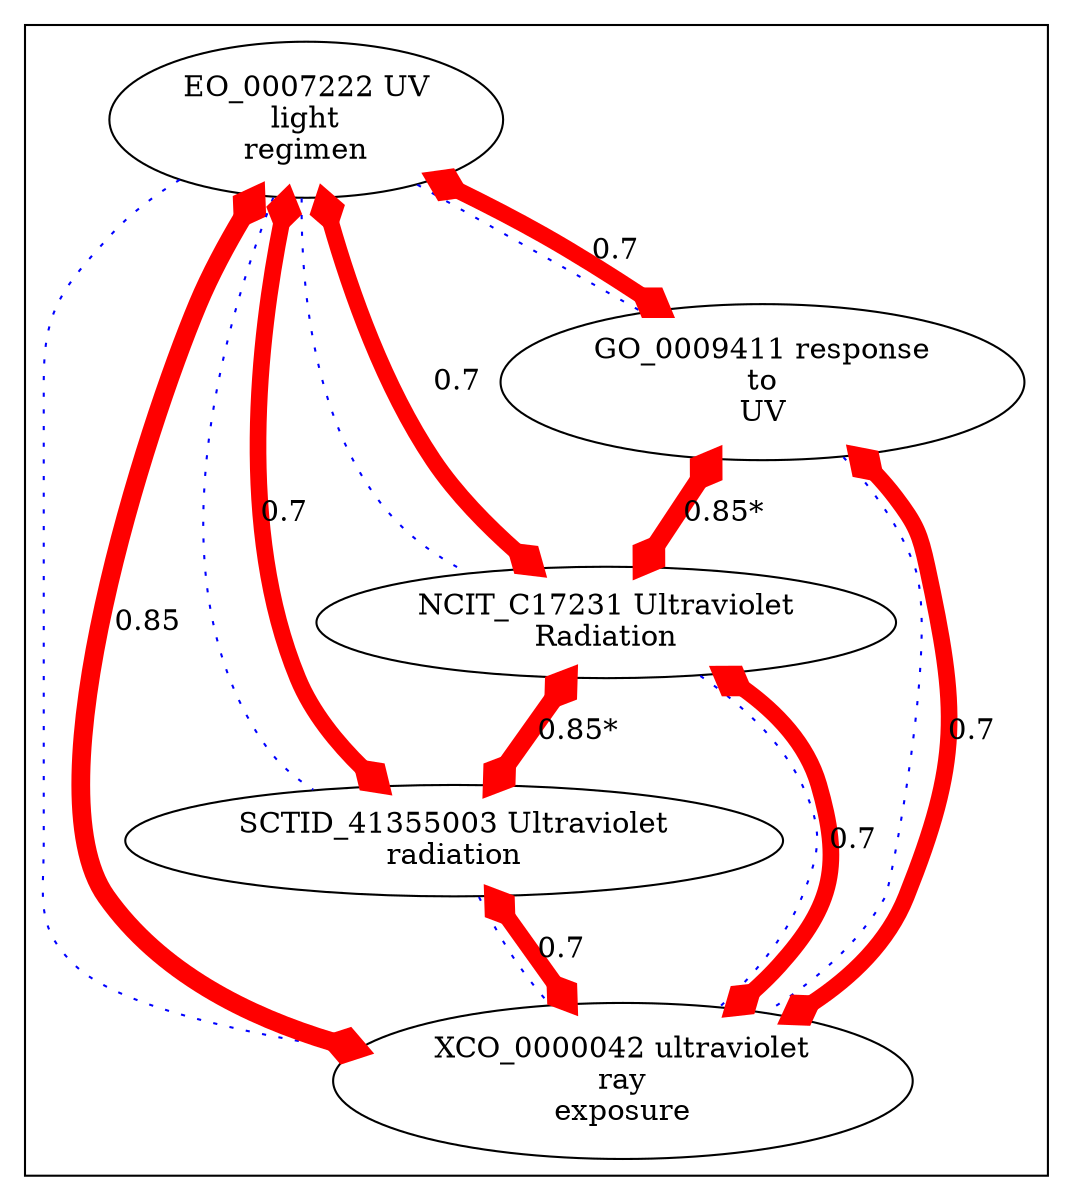 digraph cliquegraph {
subgraph cluster_XCO_0000042 {XCO_0000042 [ label="XCO_0000042 ultraviolet
ray
exposure" ];
SCTID_41355003 [ label="SCTID_41355003 Ultraviolet
radiation" ];
NCIT_C17231 [ label="NCIT_C17231 Ultraviolet
Radiation" ];
GO_0009411 [ label="GO_0009411 response
to
UV" ];
EO_0007222 [ label="EO_0007222 UV
light
regimen" ];}
NCIT_C17231 -> XCO_0000042 [ arrowhead = none, penwidth=1, color=blue, label="", style=dotted]

EO_0007222 -> SCTID_41355003 [ arrowhead = none, penwidth=1, color=blue, label="", style=dotted]

SCTID_41355003 -> XCO_0000042 [ arrowhead = none, penwidth=1, color=blue, label="", style=dotted]

EO_0007222 -> NCIT_C17231 [ arrowhead = none, penwidth=1, color=blue, label="", style=dotted]

EO_0007222 -> GO_0009411 [ arrowhead = none, penwidth=1, color=blue, label="", style=dotted]

GO_0009411 -> XCO_0000042 [ arrowhead = none, penwidth=1, color=blue, label="", style=dotted]

EO_0007222 -> XCO_0000042 [ arrowhead = none, penwidth=1, color=blue, label="", style=dotted]
GO_0009411 -> NCIT_C17231 [ arrowhead = ediamond, penwidth=9, color=red, label="0.85*", style=solid, arrowtail=ediamond, dir=both]

GO_0009411 -> XCO_0000042 [ arrowhead = ediamond, penwidth=8, color=red, label="0.7", style=solid, arrowtail=ediamond, dir=both]

SCTID_41355003 -> XCO_0000042 [ arrowhead = ediamond, penwidth=8, color=red, label="0.7", style=solid, arrowtail=ediamond, dir=both]

EO_0007222 -> XCO_0000042 [ arrowhead = ediamond, penwidth=9, color=red, label="0.85", style=solid, arrowtail=ediamond, dir=both]

NCIT_C17231 -> SCTID_41355003 [ arrowhead = ediamond, penwidth=9, color=red, label="0.85*", style=solid, arrowtail=ediamond, dir=both]

NCIT_C17231 -> XCO_0000042 [ arrowhead = ediamond, penwidth=8, color=red, label="0.7", style=solid, arrowtail=ediamond, dir=both]

EO_0007222 -> SCTID_41355003 [ arrowhead = ediamond, penwidth=8, color=red, label="0.7", style=solid, arrowtail=ediamond, dir=both]

EO_0007222 -> NCIT_C17231 [ arrowhead = ediamond, penwidth=8, color=red, label="0.7", style=solid, arrowtail=ediamond, dir=both]

EO_0007222 -> GO_0009411 [ arrowhead = ediamond, penwidth=8, color=red, label="0.7", style=solid, arrowtail=ediamond, dir=both]
}